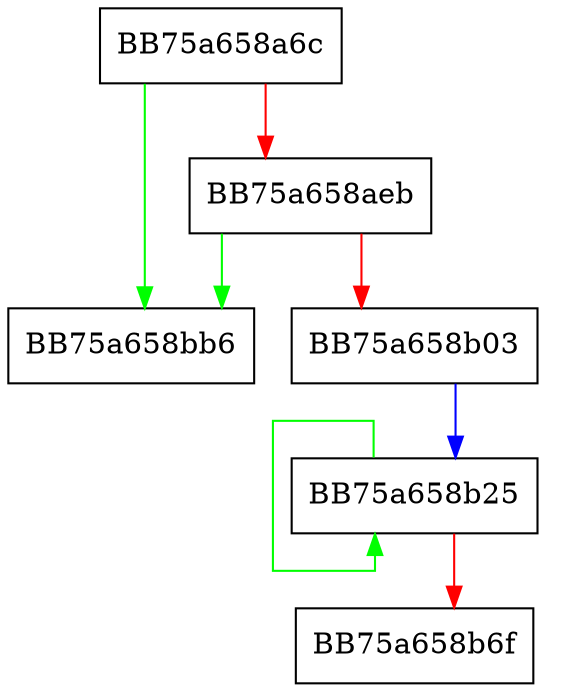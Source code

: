 digraph MetaVaultRecordFileHashes {
  node [shape="box"];
  graph [splines=ortho];
  BB75a658a6c -> BB75a658bb6 [color="green"];
  BB75a658a6c -> BB75a658aeb [color="red"];
  BB75a658aeb -> BB75a658bb6 [color="green"];
  BB75a658aeb -> BB75a658b03 [color="red"];
  BB75a658b03 -> BB75a658b25 [color="blue"];
  BB75a658b25 -> BB75a658b25 [color="green"];
  BB75a658b25 -> BB75a658b6f [color="red"];
}